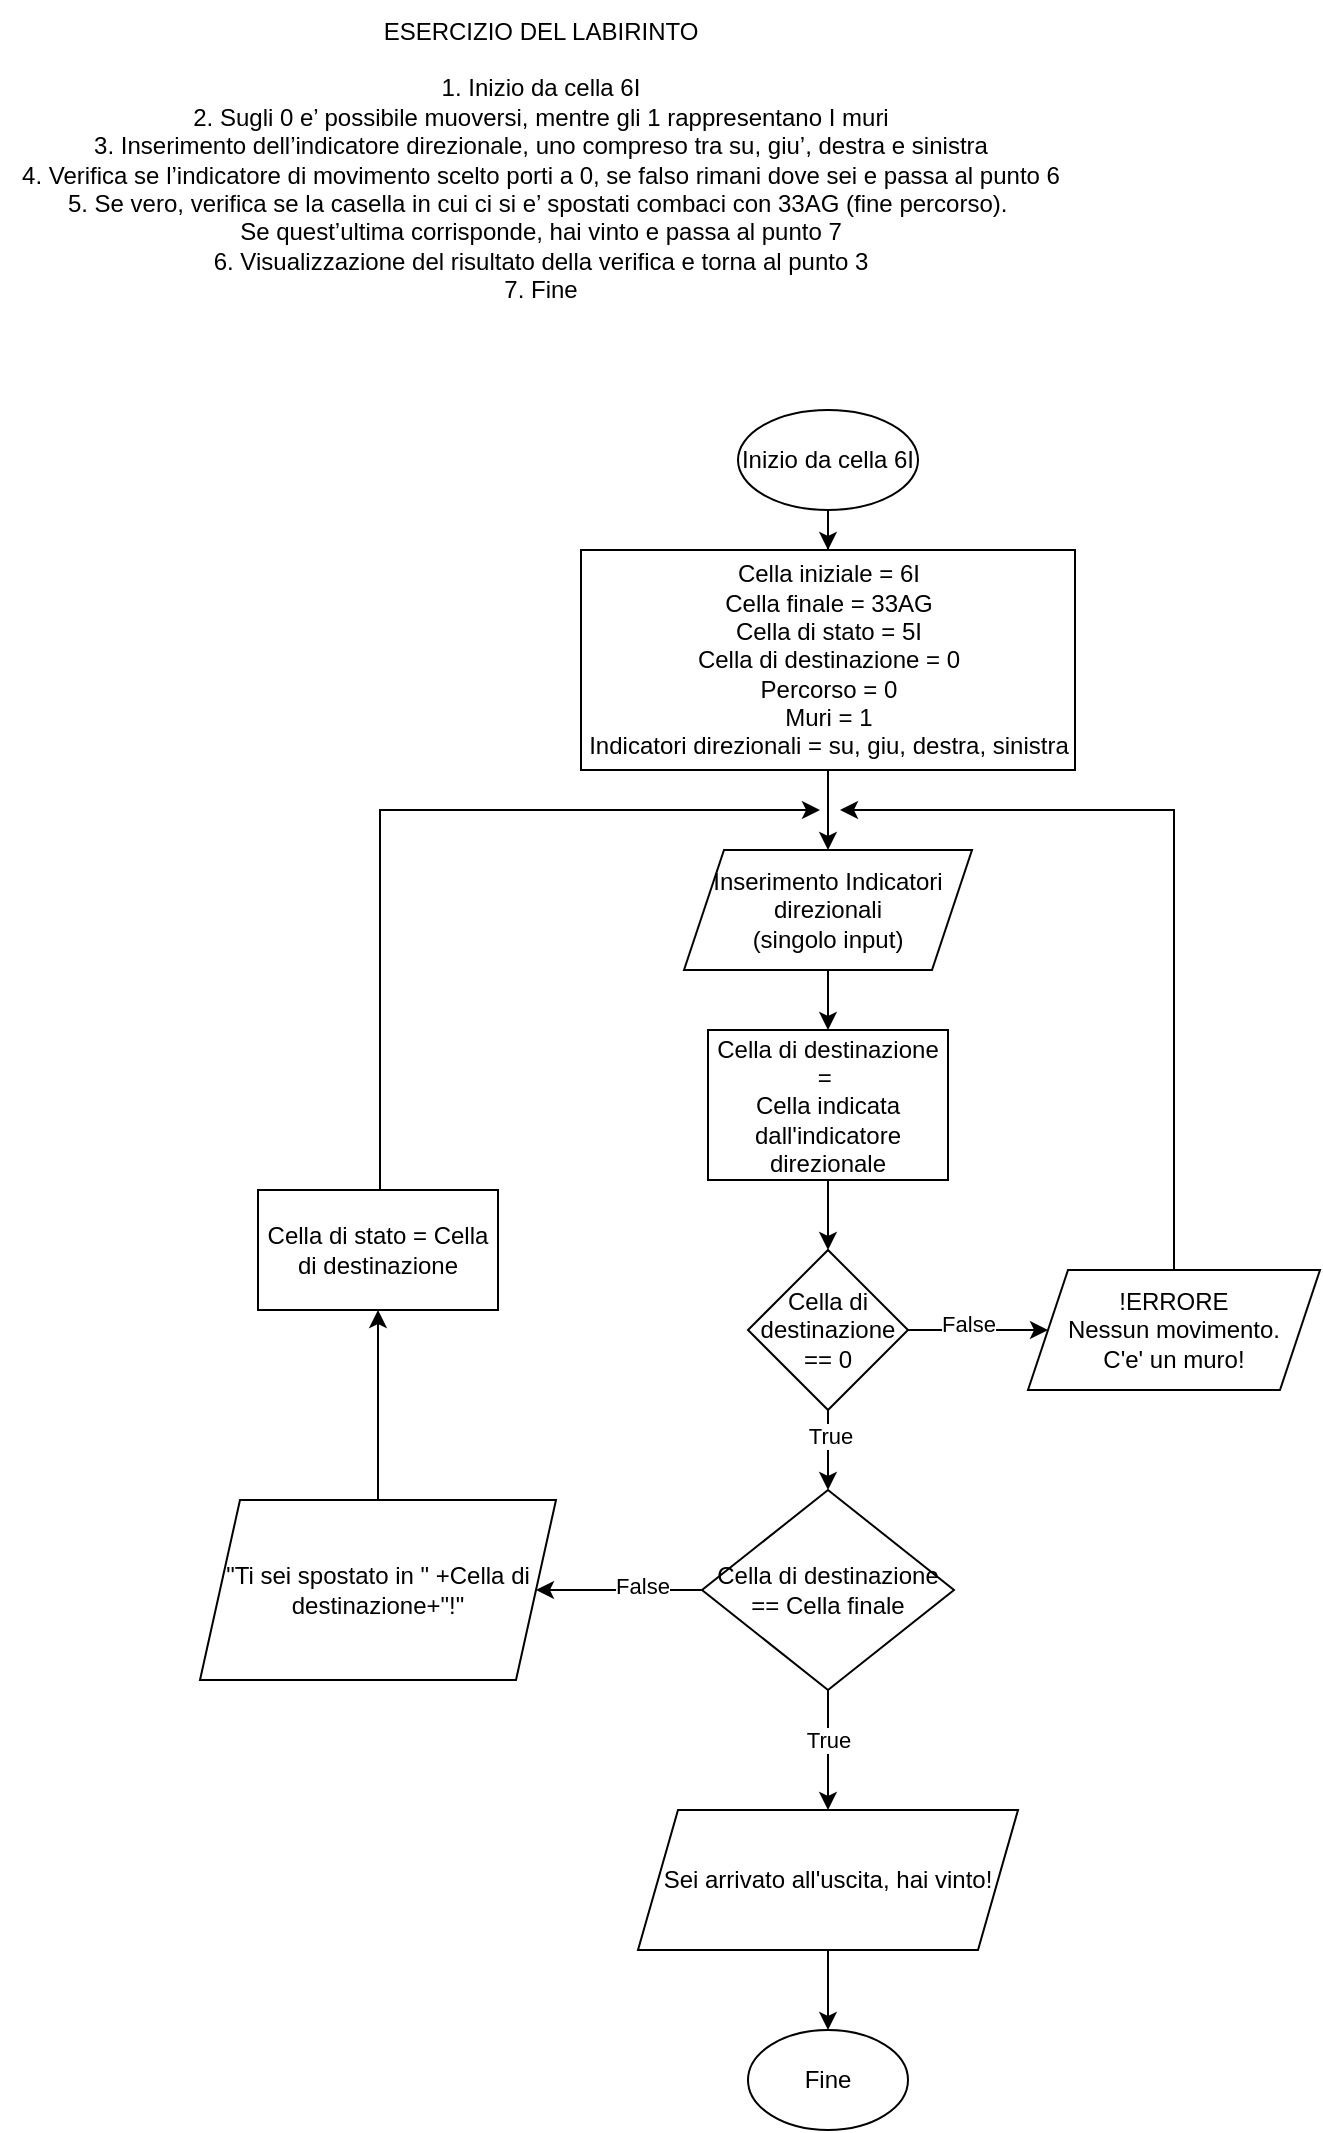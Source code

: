 <mxfile version="24.7.17">
  <diagram id="C5RBs43oDa-KdzZeNtuy" name="Page-1">
    <mxGraphModel dx="1185" dy="651" grid="1" gridSize="10" guides="1" tooltips="1" connect="1" arrows="1" fold="1" page="1" pageScale="1" pageWidth="827" pageHeight="1169" math="0" shadow="0">
      <root>
        <mxCell id="WIyWlLk6GJQsqaUBKTNV-0" />
        <mxCell id="WIyWlLk6GJQsqaUBKTNV-1" parent="WIyWlLk6GJQsqaUBKTNV-0" />
        <mxCell id="wpcpHTcB4ovZIHiMq7sZ-0" value="&lt;div&gt;ESERCIZIO DEL LABIRINTO&lt;/div&gt;&lt;div&gt;&lt;br&gt;&lt;/div&gt;1. Inizio da cella 6I&lt;div&gt;2. Sugli 0 e’ possibile muoversi, mentre gli 1 rappresentano I muri&lt;/div&gt;&lt;div&gt;3. Inserimento dell’indicatore direzionale, uno compreso tra su, giu’, destra e sinistra&lt;br&gt;&lt;/div&gt;&lt;div&gt;4. Verifica se l’indicatore di movimento scelto porti a 0, se falso rimani dove sei e passa al punto 6&lt;br&gt;&lt;/div&gt;&lt;div&gt;5. Se vero, verifica se la casella in cui ci si e’ spostati combaci con 33AG (fine percorso).&amp;nbsp;&lt;/div&gt;&lt;div&gt;Se quest’ultima corrisponde, hai vinto e passa al punto 7&lt;br&gt;&lt;/div&gt;&lt;div&gt;6. Visualizzazione del risultato della verifica e torna al punto 3&lt;br&gt;&lt;/div&gt;&lt;div&gt;7. Fine&lt;br&gt;&lt;/div&gt;" style="text;html=1;align=center;verticalAlign=middle;resizable=0;points=[];autosize=1;strokeColor=none;fillColor=none;" vertex="1" parent="WIyWlLk6GJQsqaUBKTNV-1">
          <mxGeometry y="25" width="540" height="160" as="geometry" />
        </mxCell>
        <mxCell id="wpcpHTcB4ovZIHiMq7sZ-3" value="" style="edgeStyle=orthogonalEdgeStyle;rounded=0;orthogonalLoop=1;jettySize=auto;html=1;" edge="1" parent="WIyWlLk6GJQsqaUBKTNV-1" source="wpcpHTcB4ovZIHiMq7sZ-1" target="wpcpHTcB4ovZIHiMq7sZ-2">
          <mxGeometry relative="1" as="geometry" />
        </mxCell>
        <mxCell id="wpcpHTcB4ovZIHiMq7sZ-1" value="Inizio da cella 6I" style="ellipse;whiteSpace=wrap;html=1;" vertex="1" parent="WIyWlLk6GJQsqaUBKTNV-1">
          <mxGeometry x="369" y="230" width="90" height="50" as="geometry" />
        </mxCell>
        <mxCell id="wpcpHTcB4ovZIHiMq7sZ-5" value="" style="edgeStyle=orthogonalEdgeStyle;rounded=0;orthogonalLoop=1;jettySize=auto;html=1;" edge="1" parent="WIyWlLk6GJQsqaUBKTNV-1" source="wpcpHTcB4ovZIHiMq7sZ-2" target="wpcpHTcB4ovZIHiMq7sZ-4">
          <mxGeometry relative="1" as="geometry" />
        </mxCell>
        <mxCell id="wpcpHTcB4ovZIHiMq7sZ-2" value="Cella iniziale = 6I&lt;div&gt;Cella finale = 33AG&lt;/div&gt;&lt;div&gt;Cella di stato = 5I&lt;/div&gt;&lt;div&gt;Cella di destinazione = 0&lt;/div&gt;&lt;div&gt;Percorso = 0&lt;/div&gt;&lt;div&gt;Muri = 1&lt;/div&gt;&lt;div&gt;Indicatori direzionali = su, giu, destra, sinistra&lt;/div&gt;" style="whiteSpace=wrap;html=1;" vertex="1" parent="WIyWlLk6GJQsqaUBKTNV-1">
          <mxGeometry x="290.5" y="300" width="247" height="110" as="geometry" />
        </mxCell>
        <mxCell id="wpcpHTcB4ovZIHiMq7sZ-9" value="" style="edgeStyle=orthogonalEdgeStyle;rounded=0;orthogonalLoop=1;jettySize=auto;html=1;" edge="1" parent="WIyWlLk6GJQsqaUBKTNV-1" source="wpcpHTcB4ovZIHiMq7sZ-4" target="wpcpHTcB4ovZIHiMq7sZ-8">
          <mxGeometry relative="1" as="geometry" />
        </mxCell>
        <mxCell id="wpcpHTcB4ovZIHiMq7sZ-4" value="Inserimento Indicatori direzionali&lt;div&gt;(singolo input)&lt;/div&gt;" style="shape=parallelogram;perimeter=parallelogramPerimeter;whiteSpace=wrap;html=1;fixedSize=1;" vertex="1" parent="WIyWlLk6GJQsqaUBKTNV-1">
          <mxGeometry x="342" y="450" width="144" height="60" as="geometry" />
        </mxCell>
        <mxCell id="wpcpHTcB4ovZIHiMq7sZ-11" value="" style="edgeStyle=orthogonalEdgeStyle;rounded=0;orthogonalLoop=1;jettySize=auto;html=1;" edge="1" parent="WIyWlLk6GJQsqaUBKTNV-1" source="wpcpHTcB4ovZIHiMq7sZ-8" target="wpcpHTcB4ovZIHiMq7sZ-10">
          <mxGeometry relative="1" as="geometry" />
        </mxCell>
        <mxCell id="wpcpHTcB4ovZIHiMq7sZ-8" value="Cella di destinazione =&amp;nbsp;&lt;div&gt;Cella indicata dall&#39;indicatore direzionale&lt;/div&gt;" style="whiteSpace=wrap;html=1;" vertex="1" parent="WIyWlLk6GJQsqaUBKTNV-1">
          <mxGeometry x="354" y="540" width="120" height="75" as="geometry" />
        </mxCell>
        <mxCell id="wpcpHTcB4ovZIHiMq7sZ-13" value="" style="edgeStyle=orthogonalEdgeStyle;rounded=0;orthogonalLoop=1;jettySize=auto;html=1;" edge="1" parent="WIyWlLk6GJQsqaUBKTNV-1" source="wpcpHTcB4ovZIHiMq7sZ-10" target="wpcpHTcB4ovZIHiMq7sZ-12">
          <mxGeometry relative="1" as="geometry" />
        </mxCell>
        <mxCell id="wpcpHTcB4ovZIHiMq7sZ-14" value="False" style="edgeLabel;html=1;align=center;verticalAlign=middle;resizable=0;points=[];" vertex="1" connectable="0" parent="wpcpHTcB4ovZIHiMq7sZ-13">
          <mxGeometry x="-0.155" y="3" relative="1" as="geometry">
            <mxPoint as="offset" />
          </mxGeometry>
        </mxCell>
        <mxCell id="wpcpHTcB4ovZIHiMq7sZ-17" value="" style="edgeStyle=orthogonalEdgeStyle;rounded=0;orthogonalLoop=1;jettySize=auto;html=1;" edge="1" parent="WIyWlLk6GJQsqaUBKTNV-1" source="wpcpHTcB4ovZIHiMq7sZ-10" target="wpcpHTcB4ovZIHiMq7sZ-16">
          <mxGeometry relative="1" as="geometry" />
        </mxCell>
        <mxCell id="wpcpHTcB4ovZIHiMq7sZ-18" value="True" style="edgeLabel;html=1;align=center;verticalAlign=middle;resizable=0;points=[];" vertex="1" connectable="0" parent="wpcpHTcB4ovZIHiMq7sZ-17">
          <mxGeometry x="-0.376" y="1" relative="1" as="geometry">
            <mxPoint as="offset" />
          </mxGeometry>
        </mxCell>
        <mxCell id="wpcpHTcB4ovZIHiMq7sZ-10" value="Cella di destinazione == 0" style="rhombus;whiteSpace=wrap;html=1;" vertex="1" parent="WIyWlLk6GJQsqaUBKTNV-1">
          <mxGeometry x="374" y="650" width="80" height="80" as="geometry" />
        </mxCell>
        <mxCell id="wpcpHTcB4ovZIHiMq7sZ-15" style="edgeStyle=orthogonalEdgeStyle;rounded=0;orthogonalLoop=1;jettySize=auto;html=1;exitX=0.5;exitY=0;exitDx=0;exitDy=0;" edge="1" parent="WIyWlLk6GJQsqaUBKTNV-1" source="wpcpHTcB4ovZIHiMq7sZ-12">
          <mxGeometry relative="1" as="geometry">
            <mxPoint x="420" y="430" as="targetPoint" />
            <Array as="points">
              <mxPoint x="587" y="430" />
              <mxPoint x="464" y="430" />
            </Array>
          </mxGeometry>
        </mxCell>
        <mxCell id="wpcpHTcB4ovZIHiMq7sZ-12" value="&lt;div&gt;!ERRORE&lt;/div&gt;Nessun movimento.&lt;div&gt;C&#39;e&#39; un muro!&lt;/div&gt;" style="shape=parallelogram;perimeter=parallelogramPerimeter;whiteSpace=wrap;html=1;fixedSize=1;" vertex="1" parent="WIyWlLk6GJQsqaUBKTNV-1">
          <mxGeometry x="514" y="660" width="146" height="60" as="geometry" />
        </mxCell>
        <mxCell id="wpcpHTcB4ovZIHiMq7sZ-20" value="" style="edgeStyle=orthogonalEdgeStyle;rounded=0;orthogonalLoop=1;jettySize=auto;html=1;" edge="1" parent="WIyWlLk6GJQsqaUBKTNV-1" source="wpcpHTcB4ovZIHiMq7sZ-16" target="wpcpHTcB4ovZIHiMq7sZ-19">
          <mxGeometry relative="1" as="geometry" />
        </mxCell>
        <mxCell id="wpcpHTcB4ovZIHiMq7sZ-21" value="True" style="edgeLabel;html=1;align=center;verticalAlign=middle;resizable=0;points=[];" vertex="1" connectable="0" parent="wpcpHTcB4ovZIHiMq7sZ-20">
          <mxGeometry x="-0.18" relative="1" as="geometry">
            <mxPoint as="offset" />
          </mxGeometry>
        </mxCell>
        <mxCell id="wpcpHTcB4ovZIHiMq7sZ-25" value="" style="edgeStyle=orthogonalEdgeStyle;rounded=0;orthogonalLoop=1;jettySize=auto;html=1;" edge="1" parent="WIyWlLk6GJQsqaUBKTNV-1" source="wpcpHTcB4ovZIHiMq7sZ-16" target="wpcpHTcB4ovZIHiMq7sZ-24">
          <mxGeometry relative="1" as="geometry" />
        </mxCell>
        <mxCell id="wpcpHTcB4ovZIHiMq7sZ-27" value="False" style="edgeLabel;html=1;align=center;verticalAlign=middle;resizable=0;points=[];" vertex="1" connectable="0" parent="wpcpHTcB4ovZIHiMq7sZ-25">
          <mxGeometry x="-0.27" y="-2" relative="1" as="geometry">
            <mxPoint as="offset" />
          </mxGeometry>
        </mxCell>
        <mxCell id="wpcpHTcB4ovZIHiMq7sZ-16" value="Cella di destinazione == Cella finale" style="rhombus;whiteSpace=wrap;html=1;" vertex="1" parent="WIyWlLk6GJQsqaUBKTNV-1">
          <mxGeometry x="351" y="770" width="126" height="100" as="geometry" />
        </mxCell>
        <mxCell id="wpcpHTcB4ovZIHiMq7sZ-23" value="" style="edgeStyle=orthogonalEdgeStyle;rounded=0;orthogonalLoop=1;jettySize=auto;html=1;" edge="1" parent="WIyWlLk6GJQsqaUBKTNV-1" source="wpcpHTcB4ovZIHiMq7sZ-19" target="wpcpHTcB4ovZIHiMq7sZ-22">
          <mxGeometry relative="1" as="geometry" />
        </mxCell>
        <mxCell id="wpcpHTcB4ovZIHiMq7sZ-19" value="Sei arrivato all&#39;uscita, hai vinto!" style="shape=parallelogram;perimeter=parallelogramPerimeter;whiteSpace=wrap;html=1;fixedSize=1;" vertex="1" parent="WIyWlLk6GJQsqaUBKTNV-1">
          <mxGeometry x="319" y="930" width="190" height="70" as="geometry" />
        </mxCell>
        <mxCell id="wpcpHTcB4ovZIHiMq7sZ-22" value="Fine" style="ellipse;whiteSpace=wrap;html=1;" vertex="1" parent="WIyWlLk6GJQsqaUBKTNV-1">
          <mxGeometry x="374" y="1040" width="80" height="50" as="geometry" />
        </mxCell>
        <mxCell id="wpcpHTcB4ovZIHiMq7sZ-29" value="" style="edgeStyle=orthogonalEdgeStyle;rounded=0;orthogonalLoop=1;jettySize=auto;html=1;" edge="1" parent="WIyWlLk6GJQsqaUBKTNV-1" source="wpcpHTcB4ovZIHiMq7sZ-24" target="wpcpHTcB4ovZIHiMq7sZ-28">
          <mxGeometry relative="1" as="geometry" />
        </mxCell>
        <mxCell id="wpcpHTcB4ovZIHiMq7sZ-24" value="&quot;Ti sei spostato in &quot; +Cella di destinazione+&quot;!&quot;" style="shape=parallelogram;perimeter=parallelogramPerimeter;whiteSpace=wrap;html=1;fixedSize=1;" vertex="1" parent="WIyWlLk6GJQsqaUBKTNV-1">
          <mxGeometry x="100" y="775" width="178" height="90" as="geometry" />
        </mxCell>
        <mxCell id="wpcpHTcB4ovZIHiMq7sZ-30" style="edgeStyle=orthogonalEdgeStyle;rounded=0;orthogonalLoop=1;jettySize=auto;html=1;exitX=0.5;exitY=0;exitDx=0;exitDy=0;" edge="1" parent="WIyWlLk6GJQsqaUBKTNV-1" source="wpcpHTcB4ovZIHiMq7sZ-28">
          <mxGeometry relative="1" as="geometry">
            <mxPoint x="410" y="430" as="targetPoint" />
            <Array as="points">
              <mxPoint x="190" y="620" />
              <mxPoint x="190" y="430" />
            </Array>
          </mxGeometry>
        </mxCell>
        <mxCell id="wpcpHTcB4ovZIHiMq7sZ-28" value="Cella di stato = Cella di destinazione" style="whiteSpace=wrap;html=1;" vertex="1" parent="WIyWlLk6GJQsqaUBKTNV-1">
          <mxGeometry x="129" y="620" width="120" height="60" as="geometry" />
        </mxCell>
      </root>
    </mxGraphModel>
  </diagram>
</mxfile>
